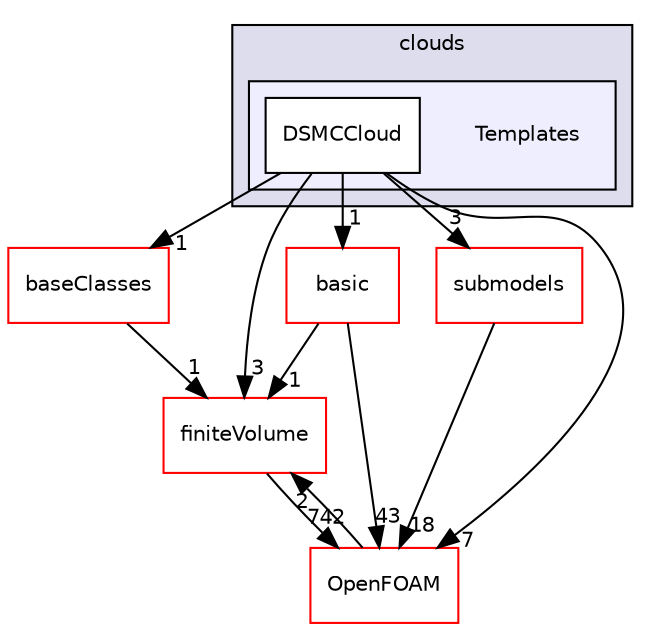 digraph "src/lagrangian/DSMC/clouds/Templates" {
  bgcolor=transparent;
  compound=true
  node [ fontsize="10", fontname="Helvetica"];
  edge [ labelfontsize="10", labelfontname="Helvetica"];
  subgraph clusterdir_de5f31afe365503963d19e52cad41751 {
    graph [ bgcolor="#ddddee", pencolor="black", label="clouds" fontname="Helvetica", fontsize="10", URL="dir_de5f31afe365503963d19e52cad41751.html"]
  subgraph clusterdir_bf0dcb725d0b7b3f046929ad2f3e6af1 {
    graph [ bgcolor="#eeeeff", pencolor="black", label="" URL="dir_bf0dcb725d0b7b3f046929ad2f3e6af1.html"];
    dir_bf0dcb725d0b7b3f046929ad2f3e6af1 [shape=plaintext label="Templates"];
    dir_81d96284bc27cd8cd3d67cbfe31d7379 [shape=box label="DSMCCloud" color="black" fillcolor="white" style="filled" URL="dir_81d96284bc27cd8cd3d67cbfe31d7379.html"];
  }
  }
  dir_9bd15774b555cf7259a6fa18f99fe99b [shape=box label="finiteVolume" color="red" URL="dir_9bd15774b555cf7259a6fa18f99fe99b.html"];
  dir_eda39c592276cda9226745254e8d6ab1 [shape=box label="baseClasses" color="red" URL="dir_eda39c592276cda9226745254e8d6ab1.html"];
  dir_aa5533d18bfe518db8350fc74caf402d [shape=box label="submodels" color="red" URL="dir_aa5533d18bfe518db8350fc74caf402d.html"];
  dir_c5473ff19b20e6ec4dfe5c310b3778a8 [shape=box label="OpenFOAM" color="red" URL="dir_c5473ff19b20e6ec4dfe5c310b3778a8.html"];
  dir_584e0ab0901b4327f36f4285cac7f2f8 [shape=box label="basic" color="red" URL="dir_584e0ab0901b4327f36f4285cac7f2f8.html"];
  dir_9bd15774b555cf7259a6fa18f99fe99b->dir_c5473ff19b20e6ec4dfe5c310b3778a8 [headlabel="742", labeldistance=1.5 headhref="dir_000894_001892.html"];
  dir_eda39c592276cda9226745254e8d6ab1->dir_9bd15774b555cf7259a6fa18f99fe99b [headlabel="1", labeldistance=1.5 headhref="dir_001400_000894.html"];
  dir_aa5533d18bfe518db8350fc74caf402d->dir_c5473ff19b20e6ec4dfe5c310b3778a8 [headlabel="18", labeldistance=1.5 headhref="dir_001411_001892.html"];
  dir_c5473ff19b20e6ec4dfe5c310b3778a8->dir_9bd15774b555cf7259a6fa18f99fe99b [headlabel="2", labeldistance=1.5 headhref="dir_001892_000894.html"];
  dir_81d96284bc27cd8cd3d67cbfe31d7379->dir_9bd15774b555cf7259a6fa18f99fe99b [headlabel="3", labeldistance=1.5 headhref="dir_001405_000894.html"];
  dir_81d96284bc27cd8cd3d67cbfe31d7379->dir_eda39c592276cda9226745254e8d6ab1 [headlabel="1", labeldistance=1.5 headhref="dir_001405_001400.html"];
  dir_81d96284bc27cd8cd3d67cbfe31d7379->dir_aa5533d18bfe518db8350fc74caf402d [headlabel="3", labeldistance=1.5 headhref="dir_001405_001411.html"];
  dir_81d96284bc27cd8cd3d67cbfe31d7379->dir_c5473ff19b20e6ec4dfe5c310b3778a8 [headlabel="7", labeldistance=1.5 headhref="dir_001405_001892.html"];
  dir_81d96284bc27cd8cd3d67cbfe31d7379->dir_584e0ab0901b4327f36f4285cac7f2f8 [headlabel="1", labeldistance=1.5 headhref="dir_001405_001361.html"];
  dir_584e0ab0901b4327f36f4285cac7f2f8->dir_9bd15774b555cf7259a6fa18f99fe99b [headlabel="1", labeldistance=1.5 headhref="dir_001361_000894.html"];
  dir_584e0ab0901b4327f36f4285cac7f2f8->dir_c5473ff19b20e6ec4dfe5c310b3778a8 [headlabel="43", labeldistance=1.5 headhref="dir_001361_001892.html"];
}

